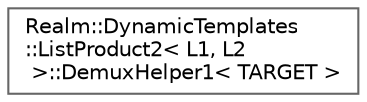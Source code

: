 digraph "Graphical Class Hierarchy"
{
 // LATEX_PDF_SIZE
  bgcolor="transparent";
  edge [fontname=Helvetica,fontsize=10,labelfontname=Helvetica,labelfontsize=10];
  node [fontname=Helvetica,fontsize=10,shape=box,height=0.2,width=0.4];
  rankdir="LR";
  Node0 [id="Node000000",label="Realm::DynamicTemplates\l::ListProduct2\< L1, L2\l \>::DemuxHelper1\< TARGET \>",height=0.2,width=0.4,color="grey40", fillcolor="white", style="filled",URL="$structRealm_1_1DynamicTemplates_1_1ListProduct2_1_1DemuxHelper1.html",tooltip=" "];
}
